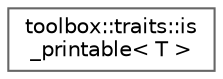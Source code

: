 digraph "Graphical Class Hierarchy"
{
 // LATEX_PDF_SIZE
  bgcolor="transparent";
  edge [fontname=Helvetica,fontsize=10,labelfontname=Helvetica,labelfontsize=10];
  node [fontname=Helvetica,fontsize=10,shape=box,height=0.2,width=0.4];
  rankdir="LR";
  Node0 [id="Node000000",label="toolbox::traits::is\l_printable\< T \>",height=0.2,width=0.4,color="grey40", fillcolor="white", style="filled",URL="$structtoolbox_1_1traits_1_1is__printable.html",tooltip="检查类型是否可打印/Check if type is printable"];
}
